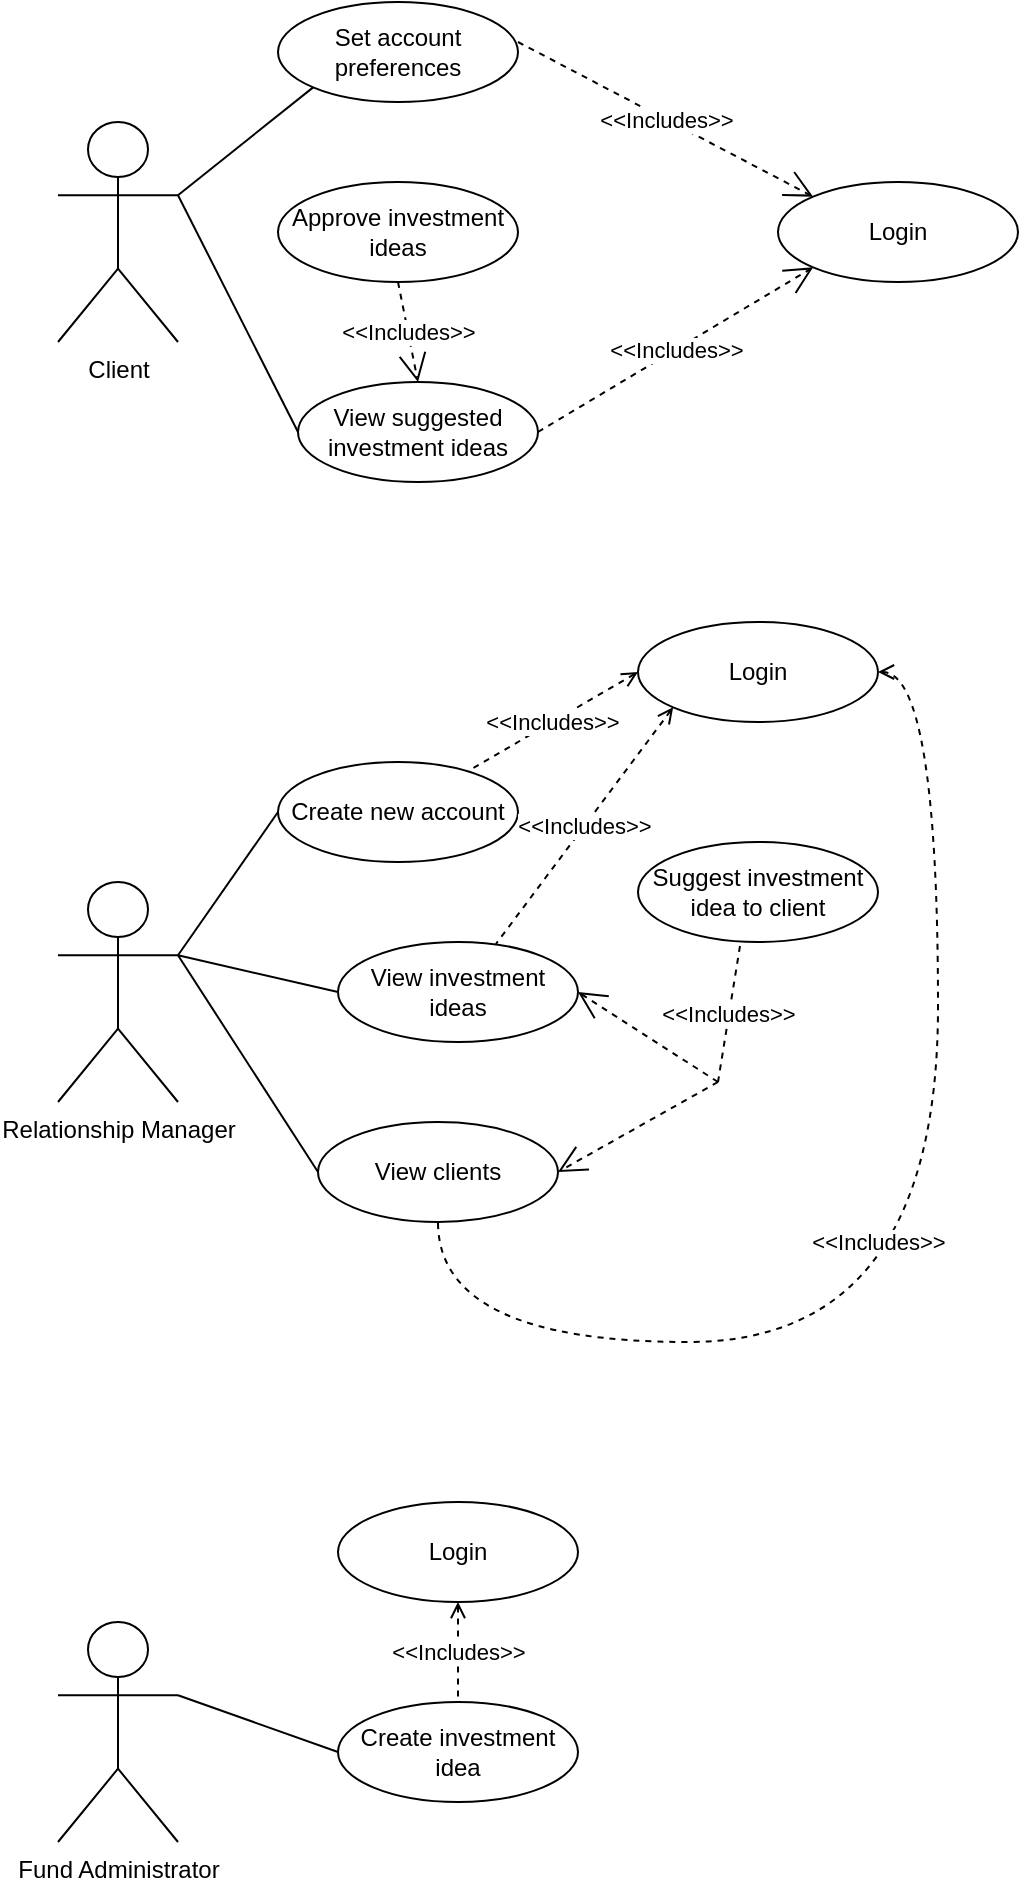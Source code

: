 <mxfile version="20.5.3" type="device"><diagram id="JRO1evNMdyUcgPZaYWpV" name="Page-1"><mxGraphModel dx="649" dy="776" grid="1" gridSize="10" guides="1" tooltips="1" connect="1" arrows="1" fold="1" page="1" pageScale="1" pageWidth="827" pageHeight="1169" math="0" shadow="0"><root><mxCell id="0"/><mxCell id="1" parent="0"/><mxCell id="Ic3GFYfsnqBXm8_OKzDv-1" value="Client" style="shape=umlActor;verticalLabelPosition=bottom;verticalAlign=top;html=1;" parent="1" vertex="1"><mxGeometry x="40" y="230" width="60" height="110" as="geometry"/></mxCell><mxCell id="Ic3GFYfsnqBXm8_OKzDv-3" value="Login" style="ellipse;whiteSpace=wrap;html=1;" parent="1" vertex="1"><mxGeometry x="400" y="260" width="120" height="50" as="geometry"/></mxCell><mxCell id="Ic3GFYfsnqBXm8_OKzDv-4" value="Set account preferences" style="ellipse;whiteSpace=wrap;html=1;" parent="1" vertex="1"><mxGeometry x="150" y="170" width="120" height="50" as="geometry"/></mxCell><mxCell id="Ic3GFYfsnqBXm8_OKzDv-5" value="View suggested investment ideas" style="ellipse;whiteSpace=wrap;html=1;" parent="1" vertex="1"><mxGeometry x="160" y="360" width="120" height="50" as="geometry"/></mxCell><mxCell id="Ic3GFYfsnqBXm8_OKzDv-8" value="Approve investment ideas" style="ellipse;whiteSpace=wrap;html=1;" parent="1" vertex="1"><mxGeometry x="150" y="260" width="120" height="50" as="geometry"/></mxCell><mxCell id="Ic3GFYfsnqBXm8_OKzDv-10" value="" style="endArrow=none;html=1;rounded=0;entryX=0;entryY=1;entryDx=0;entryDy=0;exitX=1;exitY=0.333;exitDx=0;exitDy=0;exitPerimeter=0;" parent="1" target="Ic3GFYfsnqBXm8_OKzDv-4" edge="1" source="Ic3GFYfsnqBXm8_OKzDv-1"><mxGeometry width="50" height="50" relative="1" as="geometry"><mxPoint x="110" y="290" as="sourcePoint"/><mxPoint x="150" y="240" as="targetPoint"/></mxGeometry></mxCell><mxCell id="Ic3GFYfsnqBXm8_OKzDv-11" value="&amp;lt;&amp;lt;Includes&amp;gt;&amp;gt;" style="endArrow=open;endSize=12;dashed=1;html=1;rounded=0;entryX=0;entryY=0;entryDx=0;entryDy=0;" parent="1" target="Ic3GFYfsnqBXm8_OKzDv-3" edge="1"><mxGeometry width="160" relative="1" as="geometry"><mxPoint x="270" y="190" as="sourcePoint"/><mxPoint x="430" y="190" as="targetPoint"/><Array as="points"/></mxGeometry></mxCell><mxCell id="Ic3GFYfsnqBXm8_OKzDv-13" value="&amp;lt;&amp;lt;Includes&amp;gt;&amp;gt;" style="endArrow=open;endSize=12;dashed=1;html=1;rounded=0;entryX=0;entryY=1;entryDx=0;entryDy=0;exitX=1;exitY=0.5;exitDx=0;exitDy=0;" parent="1" source="Ic3GFYfsnqBXm8_OKzDv-5" target="Ic3GFYfsnqBXm8_OKzDv-3" edge="1"><mxGeometry width="160" relative="1" as="geometry"><mxPoint x="290" y="210" as="sourcePoint"/><mxPoint x="367.574" y="287.322" as="targetPoint"/><Array as="points"/></mxGeometry></mxCell><mxCell id="Ic3GFYfsnqBXm8_OKzDv-15" value="" style="endArrow=none;html=1;rounded=0;entryX=0;entryY=0.5;entryDx=0;entryDy=0;exitX=1;exitY=0.333;exitDx=0;exitDy=0;exitPerimeter=0;" parent="1" target="Ic3GFYfsnqBXm8_OKzDv-5" edge="1" source="Ic3GFYfsnqBXm8_OKzDv-1"><mxGeometry width="50" height="50" relative="1" as="geometry"><mxPoint x="100" y="270" as="sourcePoint"/><mxPoint x="160" y="295" as="targetPoint"/></mxGeometry></mxCell><mxCell id="Ic3GFYfsnqBXm8_OKzDv-16" value="&amp;lt;&amp;lt;Includes&amp;gt;&amp;gt;" style="endArrow=open;endSize=12;dashed=1;html=1;rounded=0;entryX=0.5;entryY=0;entryDx=0;entryDy=0;exitX=0.5;exitY=1;exitDx=0;exitDy=0;" parent="1" source="Ic3GFYfsnqBXm8_OKzDv-8" target="Ic3GFYfsnqBXm8_OKzDv-5" edge="1"><mxGeometry width="160" relative="1" as="geometry"><mxPoint x="290" y="395" as="sourcePoint"/><mxPoint x="427.574" y="312.678" as="targetPoint"/><Array as="points"/></mxGeometry></mxCell><mxCell id="Ep3UMal9Tze36sCkrXmf-1" value="Relationship Manager" style="shape=umlActor;verticalLabelPosition=bottom;verticalAlign=top;html=1;" vertex="1" parent="1"><mxGeometry x="40" y="610" width="60" height="110" as="geometry"/></mxCell><mxCell id="Ep3UMal9Tze36sCkrXmf-3" value="Create new account" style="ellipse;whiteSpace=wrap;html=1;" vertex="1" parent="1"><mxGeometry x="150" y="550" width="120" height="50" as="geometry"/></mxCell><mxCell id="Ep3UMal9Tze36sCkrXmf-4" value="View investment ideas" style="ellipse;whiteSpace=wrap;html=1;" vertex="1" parent="1"><mxGeometry x="180" y="640" width="120" height="50" as="geometry"/></mxCell><mxCell id="Ep3UMal9Tze36sCkrXmf-5" value="View clients" style="ellipse;whiteSpace=wrap;html=1;" vertex="1" parent="1"><mxGeometry x="170" y="730" width="120" height="50" as="geometry"/></mxCell><mxCell id="Ep3UMal9Tze36sCkrXmf-6" value="" style="endArrow=none;html=1;rounded=0;exitX=1;exitY=0.333;exitDx=0;exitDy=0;exitPerimeter=0;entryX=0;entryY=0.5;entryDx=0;entryDy=0;" edge="1" parent="1" source="Ep3UMal9Tze36sCkrXmf-1" target="Ep3UMal9Tze36sCkrXmf-3"><mxGeometry width="50" height="50" relative="1" as="geometry"><mxPoint x="340" y="720" as="sourcePoint"/><mxPoint x="390" y="670" as="targetPoint"/></mxGeometry></mxCell><mxCell id="Ep3UMal9Tze36sCkrXmf-7" value="" style="endArrow=none;html=1;rounded=0;exitX=1;exitY=0.333;exitDx=0;exitDy=0;exitPerimeter=0;entryX=0;entryY=0.5;entryDx=0;entryDy=0;" edge="1" parent="1" source="Ep3UMal9Tze36sCkrXmf-1" target="Ep3UMal9Tze36sCkrXmf-4"><mxGeometry width="50" height="50" relative="1" as="geometry"><mxPoint x="110" y="656.667" as="sourcePoint"/><mxPoint x="160" y="585" as="targetPoint"/></mxGeometry></mxCell><mxCell id="Ep3UMal9Tze36sCkrXmf-8" value="" style="endArrow=none;html=1;rounded=0;exitX=1;exitY=0.333;exitDx=0;exitDy=0;exitPerimeter=0;entryX=0;entryY=0.5;entryDx=0;entryDy=0;" edge="1" parent="1" source="Ep3UMal9Tze36sCkrXmf-1" target="Ep3UMal9Tze36sCkrXmf-5"><mxGeometry width="50" height="50" relative="1" as="geometry"><mxPoint x="120" y="666.667" as="sourcePoint"/><mxPoint x="170" y="595" as="targetPoint"/></mxGeometry></mxCell><mxCell id="Ep3UMal9Tze36sCkrXmf-9" value="" style="endArrow=open;endSize=12;dashed=1;html=1;rounded=0;entryX=1;entryY=0.5;entryDx=0;entryDy=0;" edge="1" parent="1" target="Ep3UMal9Tze36sCkrXmf-4"><mxGeometry width="160" relative="1" as="geometry"><mxPoint x="370" y="710" as="sourcePoint"/><mxPoint x="620" y="740" as="targetPoint"/><Array as="points"/></mxGeometry></mxCell><mxCell id="Ep3UMal9Tze36sCkrXmf-10" value="Suggest investment idea to client" style="ellipse;whiteSpace=wrap;html=1;" vertex="1" parent="1"><mxGeometry x="330" y="590" width="120" height="50" as="geometry"/></mxCell><mxCell id="Ep3UMal9Tze36sCkrXmf-11" value="" style="endArrow=open;endSize=12;dashed=1;html=1;rounded=0;entryX=1;entryY=0.5;entryDx=0;entryDy=0;" edge="1" parent="1" target="Ep3UMal9Tze36sCkrXmf-5"><mxGeometry width="160" relative="1" as="geometry"><mxPoint x="370" y="710" as="sourcePoint"/><mxPoint x="310" y="770" as="targetPoint"/><Array as="points"/></mxGeometry></mxCell><mxCell id="Ep3UMal9Tze36sCkrXmf-12" value="&amp;lt;&amp;lt;Includes&amp;gt;&amp;gt;" style="endArrow=none;endSize=12;dashed=1;html=1;rounded=0;endFill=0;exitX=0.425;exitY=1.04;exitDx=0;exitDy=0;exitPerimeter=0;" edge="1" parent="1" source="Ep3UMal9Tze36sCkrXmf-10"><mxGeometry width="160" relative="1" as="geometry"><mxPoint x="580" y="575" as="sourcePoint"/><mxPoint x="370" y="710" as="targetPoint"/><Array as="points"/></mxGeometry></mxCell><mxCell id="Ep3UMal9Tze36sCkrXmf-13" value="Login" style="ellipse;whiteSpace=wrap;html=1;" vertex="1" parent="1"><mxGeometry x="330" y="480" width="120" height="50" as="geometry"/></mxCell><mxCell id="Ep3UMal9Tze36sCkrXmf-14" value="&amp;lt;&amp;lt;Includes&amp;gt;&amp;gt;" style="endArrow=none;endSize=12;dashed=1;html=1;rounded=0;exitX=0;exitY=0.5;exitDx=0;exitDy=0;startArrow=open;startFill=0;endFill=0;" edge="1" parent="1" source="Ep3UMal9Tze36sCkrXmf-13" target="Ep3UMal9Tze36sCkrXmf-3"><mxGeometry width="160" relative="1" as="geometry"><mxPoint x="280" y="200" as="sourcePoint"/><mxPoint x="427.574" y="277.322" as="targetPoint"/><Array as="points"/></mxGeometry></mxCell><mxCell id="Ep3UMal9Tze36sCkrXmf-15" value="&amp;lt;&amp;lt;Includes&amp;gt;&amp;gt;" style="endArrow=none;endSize=12;dashed=1;html=1;rounded=0;exitX=0;exitY=1;exitDx=0;exitDy=0;entryX=0.658;entryY=0.02;entryDx=0;entryDy=0;entryPerimeter=0;endFill=0;startArrow=open;startFill=0;targetPerimeterSpacing=10;strokeWidth=1;" edge="1" parent="1" source="Ep3UMal9Tze36sCkrXmf-13" target="Ep3UMal9Tze36sCkrXmf-4"><mxGeometry width="160" relative="1" as="geometry"><mxPoint x="340" y="515" as="sourcePoint"/><mxPoint x="254.874" y="564.657" as="targetPoint"/><Array as="points"/></mxGeometry></mxCell><mxCell id="Ep3UMal9Tze36sCkrXmf-16" value="&amp;lt;&amp;lt;Includes&amp;gt;&amp;gt;" style="endArrow=none;endSize=12;dashed=1;html=1;rounded=0;exitX=1;exitY=0.5;exitDx=0;exitDy=0;edgeStyle=orthogonalEdgeStyle;entryX=0.5;entryY=1;entryDx=0;entryDy=0;elbow=vertical;curved=1;startArrow=open;startFill=0;endFill=0;" edge="1" parent="1" source="Ep3UMal9Tze36sCkrXmf-13" target="Ep3UMal9Tze36sCkrXmf-5"><mxGeometry x="-0.067" y="-30" width="160" relative="1" as="geometry"><mxPoint x="350" y="525" as="sourcePoint"/><mxPoint x="230" y="820" as="targetPoint"/><Array as="points"><mxPoint x="480" y="505"/><mxPoint x="480" y="840"/><mxPoint x="230" y="840"/></Array><mxPoint as="offset"/></mxGeometry></mxCell><mxCell id="Ep3UMal9Tze36sCkrXmf-17" value="Fund Administrator" style="shape=umlActor;verticalLabelPosition=bottom;verticalAlign=top;html=1;" vertex="1" parent="1"><mxGeometry x="40" y="980" width="60" height="110" as="geometry"/></mxCell><mxCell id="Ep3UMal9Tze36sCkrXmf-18" value="Login" style="ellipse;whiteSpace=wrap;html=1;" vertex="1" parent="1"><mxGeometry x="180" y="920" width="120" height="50" as="geometry"/></mxCell><mxCell id="Ep3UMal9Tze36sCkrXmf-19" value="Create investment idea" style="ellipse;whiteSpace=wrap;html=1;" vertex="1" parent="1"><mxGeometry x="180" y="1020" width="120" height="50" as="geometry"/></mxCell><mxCell id="Ep3UMal9Tze36sCkrXmf-22" value="" style="endArrow=none;html=1;rounded=0;exitX=0;exitY=0.5;exitDx=0;exitDy=0;entryX=1;entryY=0.333;entryDx=0;entryDy=0;entryPerimeter=0;" edge="1" parent="1" source="Ep3UMal9Tze36sCkrXmf-19" target="Ep3UMal9Tze36sCkrXmf-17"><mxGeometry width="50" height="50" relative="1" as="geometry"><mxPoint x="130" y="616.667" as="sourcePoint"/><mxPoint x="200" y="725" as="targetPoint"/></mxGeometry></mxCell><mxCell id="Ep3UMal9Tze36sCkrXmf-23" value="&amp;lt;&amp;lt;Includes&amp;gt;&amp;gt;" style="endArrow=none;endSize=12;dashed=1;html=1;rounded=0;exitX=0.5;exitY=1;exitDx=0;exitDy=0;entryX=0.5;entryY=0;entryDx=0;entryDy=0;endFill=0;startArrow=open;startFill=0;targetPerimeterSpacing=10;strokeWidth=1;" edge="1" parent="1" source="Ep3UMal9Tze36sCkrXmf-18" target="Ep3UMal9Tze36sCkrXmf-19"><mxGeometry width="160" relative="1" as="geometry"><mxPoint x="357.574" y="472.678" as="sourcePoint"/><mxPoint x="268.96" y="591" as="targetPoint"/><Array as="points"/></mxGeometry></mxCell></root></mxGraphModel></diagram></mxfile>